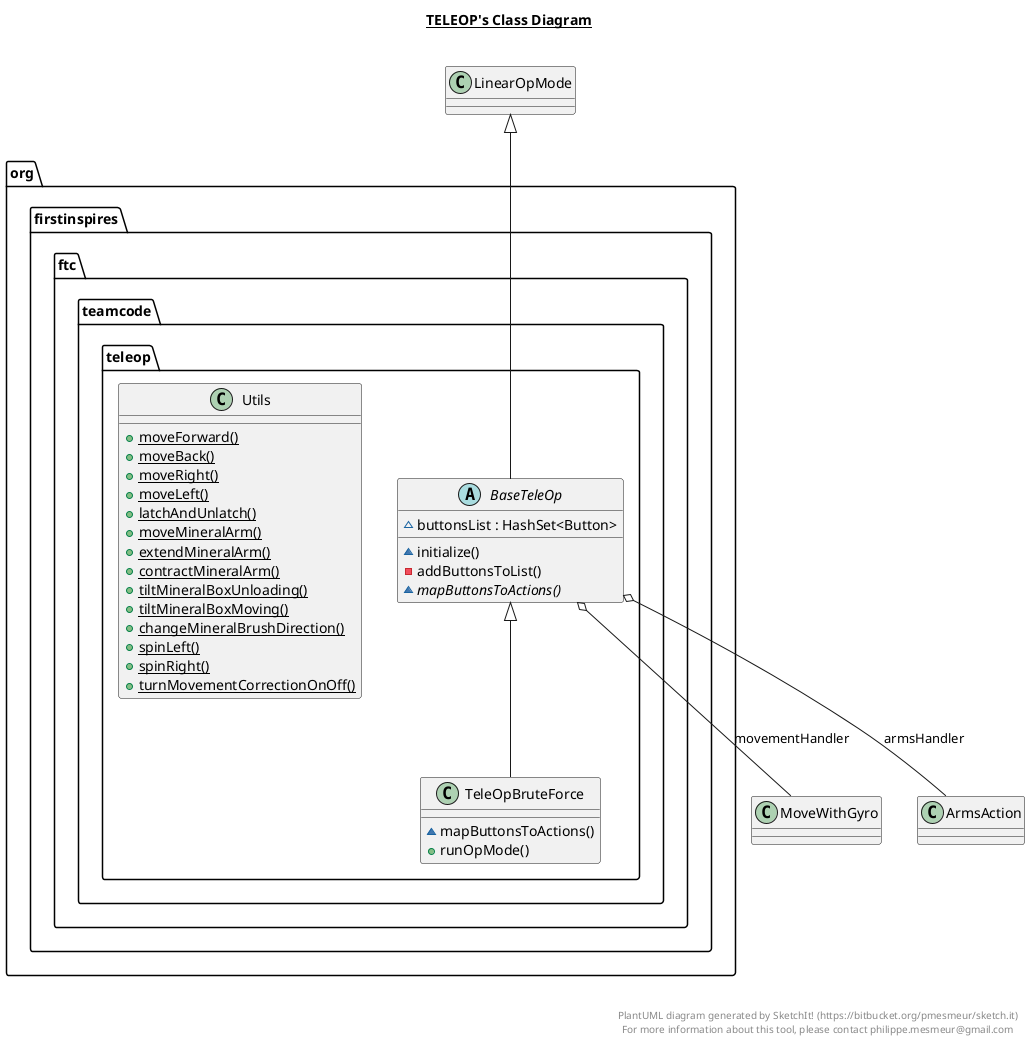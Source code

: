 @startuml

title __TELEOP's Class Diagram__\n

  package org.firstinspires.ftc.teamcode {
    package org.firstinspires.ftc.teamcode.teleop {
      abstract class BaseTeleOp {
          ~ buttonsList : HashSet<Button>
          ~ initialize()
          - addButtonsToList()
          {abstract} ~ mapButtonsToActions()
      }
    }
  }
  

  package org.firstinspires.ftc.teamcode {
    package org.firstinspires.ftc.teamcode.teleop {
      class TeleOpBruteForce {
          ~ mapButtonsToActions()
          + runOpMode()
      }
    }
  }
  

  package org.firstinspires.ftc.teamcode {
    package org.firstinspires.ftc.teamcode.teleop {
      class Utils {
          {static} + moveForward()
          {static} + moveBack()
          {static} + moveRight()
          {static} + moveLeft()
          {static} + latchAndUnlatch()
          {static} + moveMineralArm()
          {static} + extendMineralArm()
          {static} + contractMineralArm()
          {static} + tiltMineralBoxUnloading()
          {static} + tiltMineralBoxMoving()
          {static} + changeMineralBrushDirection()
          {static} + spinLeft()
          {static} + spinRight()
          {static} + turnMovementCorrectionOnOff()
      }
    }
  }
  

  BaseTeleOp -up-|> LinearOpMode
  BaseTeleOp o-- MoveWithGyro : movementHandler
  BaseTeleOp o-- ArmsAction : armsHandler
  TeleOpBruteForce -up-|> BaseTeleOp


right footer


PlantUML diagram generated by SketchIt! (https://bitbucket.org/pmesmeur/sketch.it)
For more information about this tool, please contact philippe.mesmeur@gmail.com
endfooter

@enduml

